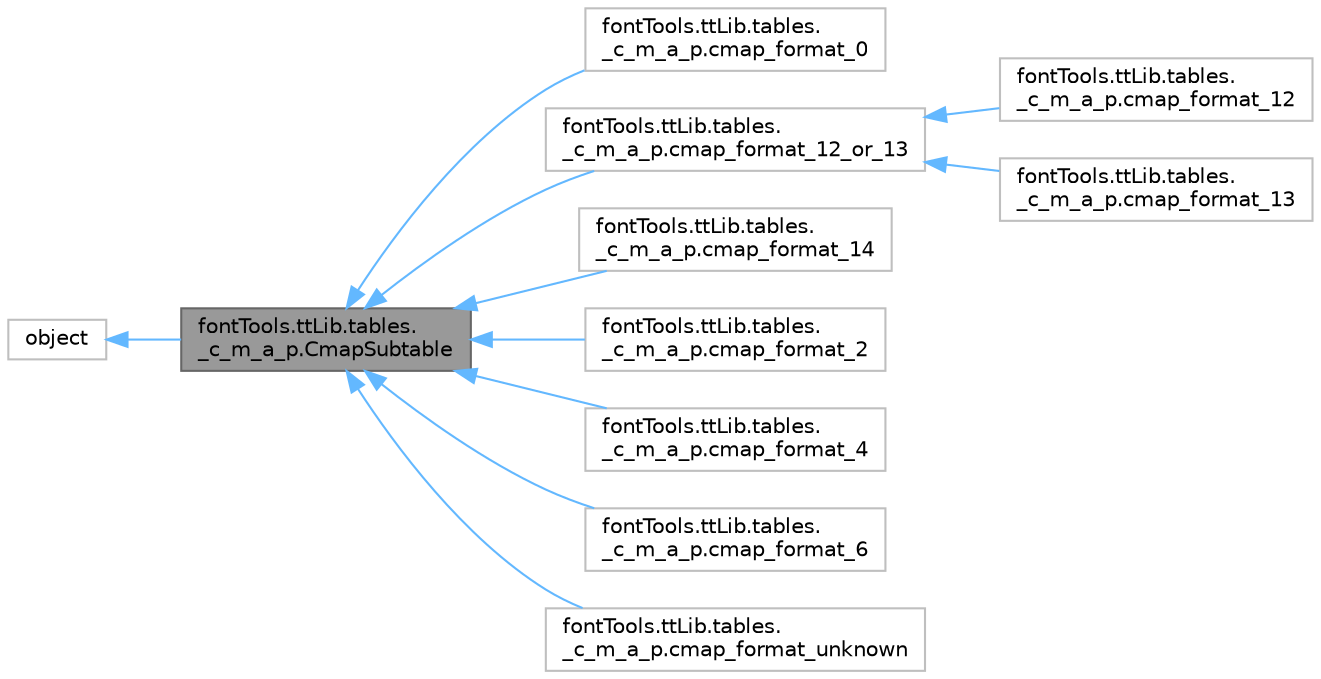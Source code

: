 digraph "fontTools.ttLib.tables._c_m_a_p.CmapSubtable"
{
 // LATEX_PDF_SIZE
  bgcolor="transparent";
  edge [fontname=Helvetica,fontsize=10,labelfontname=Helvetica,labelfontsize=10];
  node [fontname=Helvetica,fontsize=10,shape=box,height=0.2,width=0.4];
  rankdir="LR";
  Node1 [id="Node000001",label="fontTools.ttLib.tables.\l_c_m_a_p.CmapSubtable",height=0.2,width=0.4,color="gray40", fillcolor="grey60", style="filled", fontcolor="black",tooltip=" "];
  Node2 -> Node1 [id="edge1_Node000001_Node000002",dir="back",color="steelblue1",style="solid",tooltip=" "];
  Node2 [id="Node000002",label="object",height=0.2,width=0.4,color="grey75", fillcolor="white", style="filled",tooltip=" "];
  Node1 -> Node3 [id="edge2_Node000001_Node000003",dir="back",color="steelblue1",style="solid",tooltip=" "];
  Node3 [id="Node000003",label="fontTools.ttLib.tables.\l_c_m_a_p.cmap_format_0",height=0.2,width=0.4,color="grey75", fillcolor="white", style="filled",URL="$da/df0/classfontTools_1_1ttLib_1_1tables_1_1__c__m__a__p_1_1cmap__format__0.html",tooltip=" "];
  Node1 -> Node4 [id="edge3_Node000001_Node000004",dir="back",color="steelblue1",style="solid",tooltip=" "];
  Node4 [id="Node000004",label="fontTools.ttLib.tables.\l_c_m_a_p.cmap_format_12_or_13",height=0.2,width=0.4,color="grey75", fillcolor="white", style="filled",URL="$d8/dff/classfontTools_1_1ttLib_1_1tables_1_1__c__m__a__p_1_1cmap__format__12__or__13.html",tooltip=" "];
  Node4 -> Node5 [id="edge4_Node000004_Node000005",dir="back",color="steelblue1",style="solid",tooltip=" "];
  Node5 [id="Node000005",label="fontTools.ttLib.tables.\l_c_m_a_p.cmap_format_12",height=0.2,width=0.4,color="grey75", fillcolor="white", style="filled",URL="$da/dc9/classfontTools_1_1ttLib_1_1tables_1_1__c__m__a__p_1_1cmap__format__12.html",tooltip=" "];
  Node4 -> Node6 [id="edge5_Node000004_Node000006",dir="back",color="steelblue1",style="solid",tooltip=" "];
  Node6 [id="Node000006",label="fontTools.ttLib.tables.\l_c_m_a_p.cmap_format_13",height=0.2,width=0.4,color="grey75", fillcolor="white", style="filled",URL="$dd/d80/classfontTools_1_1ttLib_1_1tables_1_1__c__m__a__p_1_1cmap__format__13.html",tooltip=" "];
  Node1 -> Node7 [id="edge6_Node000001_Node000007",dir="back",color="steelblue1",style="solid",tooltip=" "];
  Node7 [id="Node000007",label="fontTools.ttLib.tables.\l_c_m_a_p.cmap_format_14",height=0.2,width=0.4,color="grey75", fillcolor="white", style="filled",URL="$de/d5c/classfontTools_1_1ttLib_1_1tables_1_1__c__m__a__p_1_1cmap__format__14.html",tooltip=" "];
  Node1 -> Node8 [id="edge7_Node000001_Node000008",dir="back",color="steelblue1",style="solid",tooltip=" "];
  Node8 [id="Node000008",label="fontTools.ttLib.tables.\l_c_m_a_p.cmap_format_2",height=0.2,width=0.4,color="grey75", fillcolor="white", style="filled",URL="$de/d55/classfontTools_1_1ttLib_1_1tables_1_1__c__m__a__p_1_1cmap__format__2.html",tooltip=" "];
  Node1 -> Node9 [id="edge8_Node000001_Node000009",dir="back",color="steelblue1",style="solid",tooltip=" "];
  Node9 [id="Node000009",label="fontTools.ttLib.tables.\l_c_m_a_p.cmap_format_4",height=0.2,width=0.4,color="grey75", fillcolor="white", style="filled",URL="$de/d68/classfontTools_1_1ttLib_1_1tables_1_1__c__m__a__p_1_1cmap__format__4.html",tooltip=" "];
  Node1 -> Node10 [id="edge9_Node000001_Node000010",dir="back",color="steelblue1",style="solid",tooltip=" "];
  Node10 [id="Node000010",label="fontTools.ttLib.tables.\l_c_m_a_p.cmap_format_6",height=0.2,width=0.4,color="grey75", fillcolor="white", style="filled",URL="$dd/db6/classfontTools_1_1ttLib_1_1tables_1_1__c__m__a__p_1_1cmap__format__6.html",tooltip=" "];
  Node1 -> Node11 [id="edge10_Node000001_Node000011",dir="back",color="steelblue1",style="solid",tooltip=" "];
  Node11 [id="Node000011",label="fontTools.ttLib.tables.\l_c_m_a_p.cmap_format_unknown",height=0.2,width=0.4,color="grey75", fillcolor="white", style="filled",URL="$d2/d38/classfontTools_1_1ttLib_1_1tables_1_1__c__m__a__p_1_1cmap__format__unknown.html",tooltip=" "];
}
